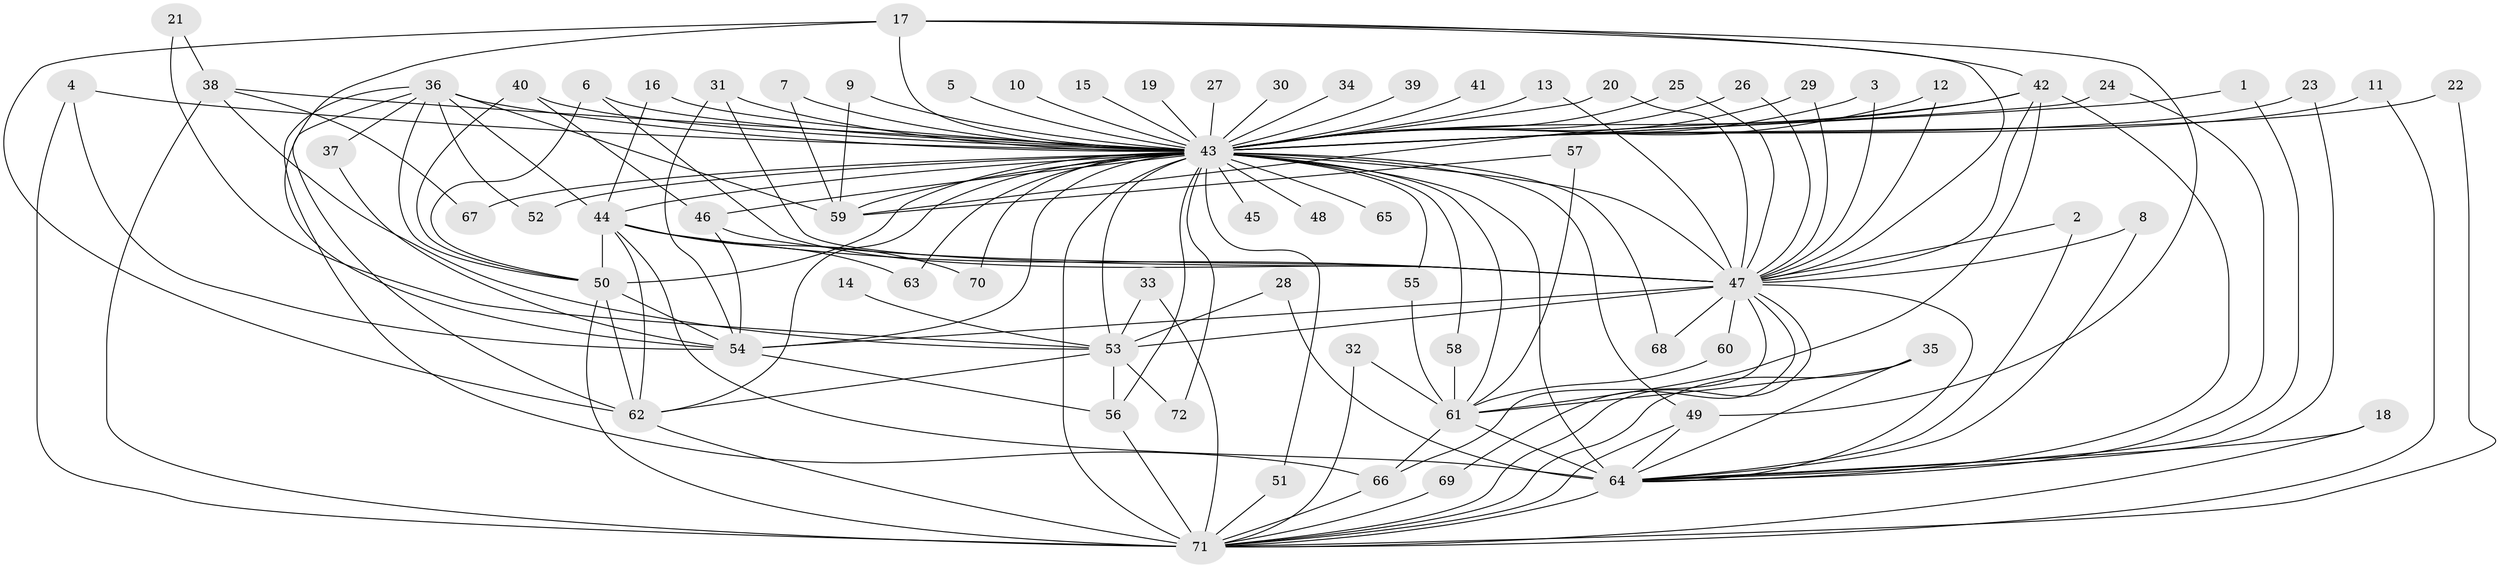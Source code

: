 // original degree distribution, {27: 0.006993006993006993, 17: 0.006993006993006993, 20: 0.013986013986013986, 16: 0.013986013986013986, 33: 0.006993006993006993, 36: 0.006993006993006993, 35: 0.006993006993006993, 22: 0.006993006993006993, 6: 0.03496503496503497, 4: 0.055944055944055944, 8: 0.013986013986013986, 5: 0.04195804195804196, 2: 0.5874125874125874, 13: 0.006993006993006993, 3: 0.17482517482517482, 9: 0.006993006993006993, 7: 0.006993006993006993}
// Generated by graph-tools (version 1.1) at 2025/49/03/09/25 03:49:42]
// undirected, 72 vertices, 156 edges
graph export_dot {
graph [start="1"]
  node [color=gray90,style=filled];
  1;
  2;
  3;
  4;
  5;
  6;
  7;
  8;
  9;
  10;
  11;
  12;
  13;
  14;
  15;
  16;
  17;
  18;
  19;
  20;
  21;
  22;
  23;
  24;
  25;
  26;
  27;
  28;
  29;
  30;
  31;
  32;
  33;
  34;
  35;
  36;
  37;
  38;
  39;
  40;
  41;
  42;
  43;
  44;
  45;
  46;
  47;
  48;
  49;
  50;
  51;
  52;
  53;
  54;
  55;
  56;
  57;
  58;
  59;
  60;
  61;
  62;
  63;
  64;
  65;
  66;
  67;
  68;
  69;
  70;
  71;
  72;
  1 -- 43 [weight=1.0];
  1 -- 64 [weight=1.0];
  2 -- 47 [weight=1.0];
  2 -- 64 [weight=1.0];
  3 -- 43 [weight=1.0];
  3 -- 47 [weight=1.0];
  4 -- 43 [weight=1.0];
  4 -- 54 [weight=1.0];
  4 -- 71 [weight=1.0];
  5 -- 43 [weight=2.0];
  6 -- 43 [weight=1.0];
  6 -- 47 [weight=1.0];
  6 -- 50 [weight=1.0];
  7 -- 43 [weight=1.0];
  7 -- 59 [weight=1.0];
  8 -- 47 [weight=1.0];
  8 -- 64 [weight=1.0];
  9 -- 43 [weight=1.0];
  9 -- 59 [weight=1.0];
  10 -- 43 [weight=2.0];
  11 -- 43 [weight=2.0];
  11 -- 71 [weight=1.0];
  12 -- 43 [weight=2.0];
  12 -- 47 [weight=1.0];
  13 -- 43 [weight=1.0];
  13 -- 47 [weight=1.0];
  14 -- 53 [weight=1.0];
  15 -- 43 [weight=2.0];
  16 -- 43 [weight=1.0];
  16 -- 44 [weight=1.0];
  17 -- 42 [weight=1.0];
  17 -- 43 [weight=2.0];
  17 -- 47 [weight=1.0];
  17 -- 49 [weight=1.0];
  17 -- 54 [weight=1.0];
  17 -- 62 [weight=1.0];
  18 -- 64 [weight=2.0];
  18 -- 71 [weight=1.0];
  19 -- 43 [weight=2.0];
  20 -- 43 [weight=1.0];
  20 -- 47 [weight=1.0];
  21 -- 38 [weight=1.0];
  21 -- 53 [weight=1.0];
  22 -- 43 [weight=1.0];
  22 -- 71 [weight=1.0];
  23 -- 43 [weight=1.0];
  23 -- 64 [weight=1.0];
  24 -- 43 [weight=2.0];
  24 -- 64 [weight=1.0];
  25 -- 43 [weight=1.0];
  25 -- 47 [weight=1.0];
  26 -- 43 [weight=1.0];
  26 -- 47 [weight=1.0];
  27 -- 43 [weight=1.0];
  28 -- 53 [weight=1.0];
  28 -- 64 [weight=1.0];
  29 -- 43 [weight=1.0];
  29 -- 47 [weight=1.0];
  30 -- 43 [weight=2.0];
  31 -- 43 [weight=1.0];
  31 -- 47 [weight=1.0];
  31 -- 54 [weight=1.0];
  32 -- 61 [weight=1.0];
  32 -- 71 [weight=1.0];
  33 -- 53 [weight=1.0];
  33 -- 71 [weight=1.0];
  34 -- 43 [weight=3.0];
  35 -- 61 [weight=1.0];
  35 -- 64 [weight=1.0];
  35 -- 71 [weight=1.0];
  36 -- 37 [weight=1.0];
  36 -- 43 [weight=1.0];
  36 -- 44 [weight=1.0];
  36 -- 50 [weight=1.0];
  36 -- 52 [weight=1.0];
  36 -- 59 [weight=1.0];
  36 -- 62 [weight=1.0];
  36 -- 66 [weight=1.0];
  37 -- 54 [weight=1.0];
  38 -- 43 [weight=4.0];
  38 -- 53 [weight=1.0];
  38 -- 67 [weight=1.0];
  38 -- 71 [weight=1.0];
  39 -- 43 [weight=2.0];
  40 -- 43 [weight=1.0];
  40 -- 46 [weight=1.0];
  40 -- 50 [weight=1.0];
  41 -- 43 [weight=1.0];
  42 -- 43 [weight=1.0];
  42 -- 47 [weight=2.0];
  42 -- 59 [weight=1.0];
  42 -- 61 [weight=1.0];
  42 -- 64 [weight=1.0];
  43 -- 44 [weight=1.0];
  43 -- 45 [weight=1.0];
  43 -- 46 [weight=3.0];
  43 -- 47 [weight=7.0];
  43 -- 48 [weight=1.0];
  43 -- 49 [weight=1.0];
  43 -- 50 [weight=4.0];
  43 -- 51 [weight=1.0];
  43 -- 52 [weight=1.0];
  43 -- 53 [weight=4.0];
  43 -- 54 [weight=2.0];
  43 -- 55 [weight=1.0];
  43 -- 56 [weight=1.0];
  43 -- 58 [weight=1.0];
  43 -- 59 [weight=3.0];
  43 -- 61 [weight=2.0];
  43 -- 62 [weight=1.0];
  43 -- 63 [weight=1.0];
  43 -- 64 [weight=14.0];
  43 -- 65 [weight=1.0];
  43 -- 67 [weight=2.0];
  43 -- 68 [weight=1.0];
  43 -- 70 [weight=1.0];
  43 -- 71 [weight=7.0];
  43 -- 72 [weight=1.0];
  44 -- 47 [weight=1.0];
  44 -- 50 [weight=2.0];
  44 -- 62 [weight=1.0];
  44 -- 63 [weight=1.0];
  44 -- 64 [weight=1.0];
  44 -- 70 [weight=1.0];
  46 -- 47 [weight=1.0];
  46 -- 54 [weight=1.0];
  47 -- 53 [weight=1.0];
  47 -- 54 [weight=1.0];
  47 -- 60 [weight=1.0];
  47 -- 64 [weight=2.0];
  47 -- 66 [weight=1.0];
  47 -- 68 [weight=1.0];
  47 -- 69 [weight=1.0];
  47 -- 71 [weight=1.0];
  49 -- 64 [weight=1.0];
  49 -- 71 [weight=1.0];
  50 -- 54 [weight=2.0];
  50 -- 62 [weight=1.0];
  50 -- 71 [weight=1.0];
  51 -- 71 [weight=1.0];
  53 -- 56 [weight=1.0];
  53 -- 62 [weight=1.0];
  53 -- 72 [weight=1.0];
  54 -- 56 [weight=1.0];
  55 -- 61 [weight=1.0];
  56 -- 71 [weight=1.0];
  57 -- 59 [weight=1.0];
  57 -- 61 [weight=1.0];
  58 -- 61 [weight=1.0];
  60 -- 61 [weight=1.0];
  61 -- 64 [weight=1.0];
  61 -- 66 [weight=1.0];
  62 -- 71 [weight=2.0];
  64 -- 71 [weight=2.0];
  66 -- 71 [weight=1.0];
  69 -- 71 [weight=1.0];
}
